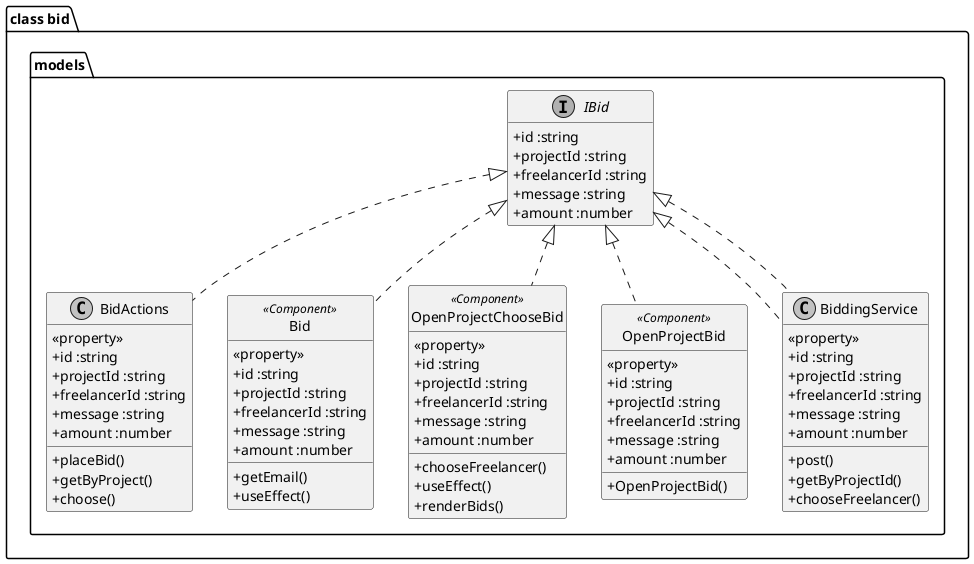 @startuml

 skinparam monochrome true
 skinparam classAttributeIconSize 0
 top to bottom direction
package "class bid.models"{
  
  interface "IBid" {
    + id :string
    + projectId :string
    + freelancerId :string
    + message :string
    + amount :number
  }
  hide IBid  methods

  class "BidActions"{  
  + placeBid()
  + getByProject()
  + choose() 
  <<property>>
   + id :string
    + projectId :string
    + freelancerId :string
    + message :string
    + amount :number
  
  }
class "Bid" <<Component>> {
	+ getEmail()
  + useEffect()
  <<property>>
   + id :string
    + projectId :string
    + freelancerId :string
    + message :string
    + amount :number
}

hide Bid circle
show Bid fields

class "OpenProjectChooseBid" <<Component>>  {
	+ chooseFreelancer()
  + useEffect()
  + renderBids()
  <<property>>
   + id :string
    + projectId :string
    + freelancerId :string
    + message :string
    + amount :number
}

hide OpenProjectChooseBid circle
show OpenProjectChooseBid fields

class "OpenProjectBid" <<Component>> {
	+ OpenProjectBid()
  <<property>>
   + id :string
    + projectId :string
    + freelancerId :string
    + message :string
    + amount :number
}

hide OpenProjectBid circle
show OpenProjectBid fields

  
class "BiddingService" {
	+ post()
  + getByProjectId()
  + chooseFreelancer()
  <<property>>
   + id :string
    + projectId :string
    + freelancerId :string
    + message :string
    + amount :number
}

  IBid <|.. Bid 
  IBid <|.. OpenProjectChooseBid
  IBid <|.. BidActions 
  IBid <|.. OpenProjectBid
  IBid <|.. BiddingService 
  IBid <|.. BiddingService
  

}


@enduml